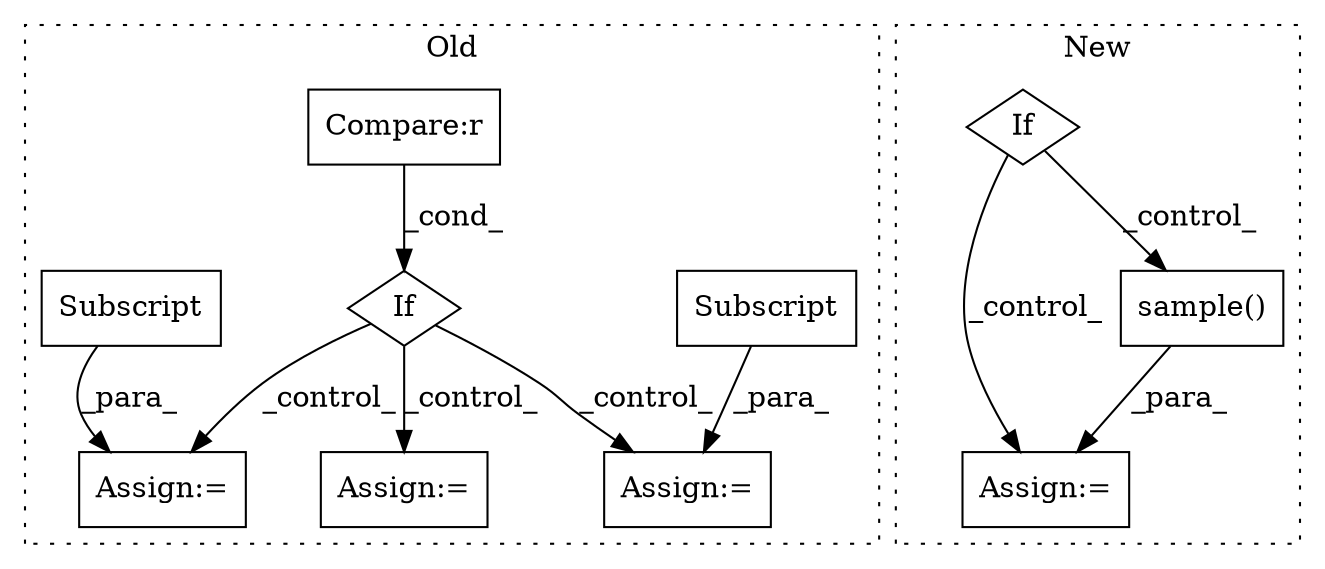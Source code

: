 digraph G {
subgraph cluster0 {
1 [label="If" a="96" s="3067" l="3" shape="diamond"];
3 [label="Compare:r" a="40" s="3070" l="21" shape="box"];
4 [label="Assign:=" a="68" s="3280" l="3" shape="box"];
5 [label="Subscript" a="63" s="3283,0" l="19,0" shape="box"];
6 [label="Assign:=" a="68" s="3320" l="3" shape="box"];
8 [label="Subscript" a="63" s="3323,0" l="19,0" shape="box"];
10 [label="Assign:=" a="68" s="3151" l="3" shape="box"];
label = "Old";
style="dotted";
}
subgraph cluster1 {
2 [label="sample()" a="75" s="3307,3342" l="28,1" shape="box"];
7 [label="If" a="96" s="3236" l="3" shape="diamond"];
9 [label="Assign:=" a="68" s="3304" l="3" shape="box"];
label = "New";
style="dotted";
}
1 -> 6 [label="_control_"];
1 -> 4 [label="_control_"];
1 -> 10 [label="_control_"];
2 -> 9 [label="_para_"];
3 -> 1 [label="_cond_"];
5 -> 4 [label="_para_"];
7 -> 9 [label="_control_"];
7 -> 2 [label="_control_"];
8 -> 6 [label="_para_"];
}